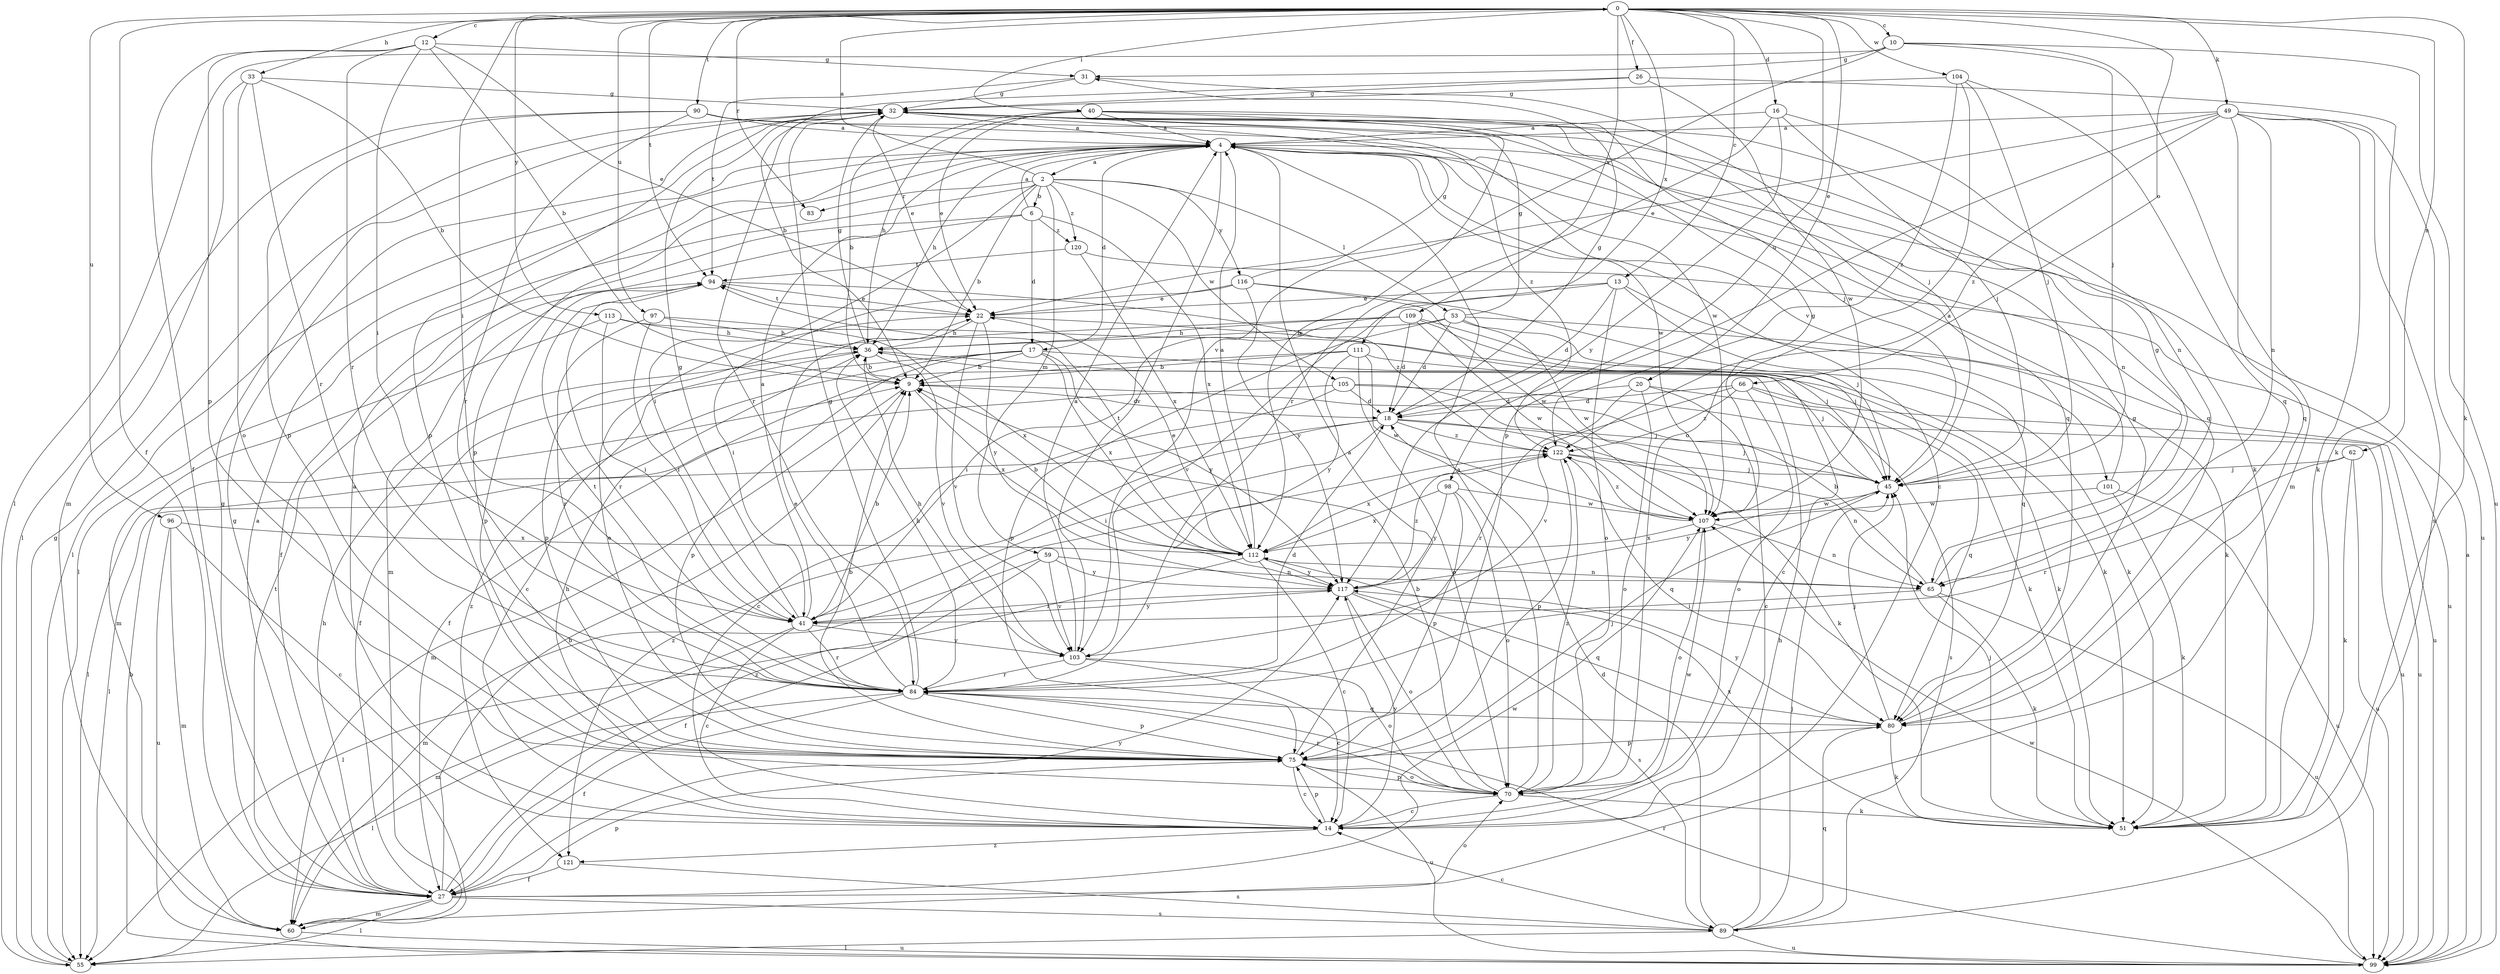 strict digraph  {
0;
2;
4;
6;
9;
10;
12;
13;
14;
16;
17;
18;
20;
22;
26;
27;
31;
32;
33;
36;
40;
41;
45;
49;
51;
53;
55;
59;
60;
62;
65;
66;
70;
75;
80;
83;
84;
89;
90;
94;
96;
97;
98;
99;
101;
103;
104;
105;
107;
109;
111;
112;
113;
116;
117;
120;
121;
122;
0 -> 10  [label=c];
0 -> 12  [label=c];
0 -> 13  [label=c];
0 -> 16  [label=d];
0 -> 20  [label=e];
0 -> 26  [label=f];
0 -> 27  [label=f];
0 -> 33  [label=h];
0 -> 40  [label=i];
0 -> 41  [label=i];
0 -> 49  [label=k];
0 -> 51  [label=k];
0 -> 62  [label=n];
0 -> 66  [label=o];
0 -> 83  [label=r];
0 -> 90  [label=t];
0 -> 94  [label=t];
0 -> 96  [label=u];
0 -> 97  [label=u];
0 -> 98  [label=u];
0 -> 104  [label=w];
0 -> 109  [label=x];
0 -> 111  [label=x];
0 -> 113  [label=y];
2 -> 0  [label=a];
2 -> 6  [label=b];
2 -> 9  [label=b];
2 -> 41  [label=i];
2 -> 53  [label=l];
2 -> 55  [label=l];
2 -> 59  [label=m];
2 -> 83  [label=r];
2 -> 105  [label=w];
2 -> 116  [label=y];
2 -> 120  [label=z];
4 -> 2  [label=a];
4 -> 14  [label=c];
4 -> 17  [label=d];
4 -> 36  [label=h];
4 -> 55  [label=l];
4 -> 65  [label=n];
4 -> 75  [label=p];
4 -> 101  [label=v];
4 -> 103  [label=v];
4 -> 107  [label=w];
6 -> 4  [label=a];
6 -> 17  [label=d];
6 -> 27  [label=f];
6 -> 60  [label=m];
6 -> 112  [label=x];
6 -> 120  [label=z];
9 -> 18  [label=d];
9 -> 60  [label=m];
9 -> 112  [label=x];
10 -> 31  [label=g];
10 -> 45  [label=j];
10 -> 55  [label=l];
10 -> 60  [label=m];
10 -> 99  [label=u];
10 -> 103  [label=v];
12 -> 9  [label=b];
12 -> 22  [label=e];
12 -> 27  [label=f];
12 -> 31  [label=g];
12 -> 41  [label=i];
12 -> 75  [label=p];
12 -> 84  [label=r];
13 -> 18  [label=d];
13 -> 22  [label=e];
13 -> 51  [label=k];
13 -> 70  [label=o];
13 -> 80  [label=q];
13 -> 103  [label=v];
14 -> 4  [label=a];
14 -> 36  [label=h];
14 -> 75  [label=p];
14 -> 107  [label=w];
14 -> 117  [label=y];
14 -> 121  [label=z];
16 -> 4  [label=a];
16 -> 45  [label=j];
16 -> 65  [label=n];
16 -> 84  [label=r];
16 -> 117  [label=y];
17 -> 9  [label=b];
17 -> 27  [label=f];
17 -> 45  [label=j];
17 -> 75  [label=p];
17 -> 112  [label=x];
17 -> 117  [label=y];
17 -> 121  [label=z];
18 -> 31  [label=g];
18 -> 41  [label=i];
18 -> 45  [label=j];
18 -> 51  [label=k];
18 -> 55  [label=l];
18 -> 121  [label=z];
18 -> 122  [label=z];
20 -> 14  [label=c];
20 -> 18  [label=d];
20 -> 70  [label=o];
20 -> 84  [label=r];
20 -> 89  [label=s];
22 -> 36  [label=h];
22 -> 45  [label=j];
22 -> 94  [label=t];
22 -> 103  [label=v];
22 -> 117  [label=y];
26 -> 9  [label=b];
26 -> 32  [label=g];
26 -> 51  [label=k];
26 -> 107  [label=w];
27 -> 4  [label=a];
27 -> 9  [label=b];
27 -> 32  [label=g];
27 -> 36  [label=h];
27 -> 55  [label=l];
27 -> 60  [label=m];
27 -> 70  [label=o];
27 -> 75  [label=p];
27 -> 89  [label=s];
27 -> 94  [label=t];
27 -> 107  [label=w];
27 -> 117  [label=y];
27 -> 122  [label=z];
31 -> 32  [label=g];
31 -> 45  [label=j];
31 -> 94  [label=t];
32 -> 4  [label=a];
32 -> 22  [label=e];
32 -> 51  [label=k];
32 -> 75  [label=p];
32 -> 80  [label=q];
32 -> 84  [label=r];
33 -> 9  [label=b];
33 -> 32  [label=g];
33 -> 60  [label=m];
33 -> 70  [label=o];
33 -> 84  [label=r];
36 -> 9  [label=b];
36 -> 14  [label=c];
36 -> 32  [label=g];
36 -> 51  [label=k];
36 -> 103  [label=v];
40 -> 4  [label=a];
40 -> 9  [label=b];
40 -> 22  [label=e];
40 -> 36  [label=h];
40 -> 45  [label=j];
40 -> 80  [label=q];
40 -> 112  [label=x];
41 -> 4  [label=a];
41 -> 9  [label=b];
41 -> 14  [label=c];
41 -> 32  [label=g];
41 -> 60  [label=m];
41 -> 84  [label=r];
41 -> 103  [label=v];
41 -> 117  [label=y];
45 -> 107  [label=w];
45 -> 117  [label=y];
49 -> 4  [label=a];
49 -> 22  [label=e];
49 -> 51  [label=k];
49 -> 65  [label=n];
49 -> 75  [label=p];
49 -> 80  [label=q];
49 -> 89  [label=s];
49 -> 99  [label=u];
49 -> 122  [label=z];
51 -> 45  [label=j];
51 -> 112  [label=x];
53 -> 14  [label=c];
53 -> 18  [label=d];
53 -> 32  [label=g];
53 -> 36  [label=h];
53 -> 75  [label=p];
53 -> 99  [label=u];
53 -> 107  [label=w];
55 -> 32  [label=g];
59 -> 27  [label=f];
59 -> 60  [label=m];
59 -> 65  [label=n];
59 -> 103  [label=v];
59 -> 117  [label=y];
60 -> 32  [label=g];
60 -> 99  [label=u];
62 -> 45  [label=j];
62 -> 51  [label=k];
62 -> 84  [label=r];
62 -> 99  [label=u];
65 -> 9  [label=b];
65 -> 32  [label=g];
65 -> 41  [label=i];
65 -> 51  [label=k];
65 -> 99  [label=u];
66 -> 18  [label=d];
66 -> 70  [label=o];
66 -> 80  [label=q];
66 -> 99  [label=u];
66 -> 103  [label=v];
66 -> 122  [label=z];
70 -> 4  [label=a];
70 -> 9  [label=b];
70 -> 14  [label=c];
70 -> 51  [label=k];
70 -> 75  [label=p];
70 -> 84  [label=r];
70 -> 122  [label=z];
75 -> 4  [label=a];
75 -> 9  [label=b];
75 -> 14  [label=c];
75 -> 22  [label=e];
75 -> 45  [label=j];
75 -> 70  [label=o];
75 -> 99  [label=u];
80 -> 32  [label=g];
80 -> 45  [label=j];
80 -> 51  [label=k];
80 -> 75  [label=p];
80 -> 117  [label=y];
84 -> 18  [label=d];
84 -> 22  [label=e];
84 -> 27  [label=f];
84 -> 32  [label=g];
84 -> 36  [label=h];
84 -> 55  [label=l];
84 -> 75  [label=p];
84 -> 80  [label=q];
84 -> 94  [label=t];
89 -> 14  [label=c];
89 -> 18  [label=d];
89 -> 36  [label=h];
89 -> 45  [label=j];
89 -> 55  [label=l];
89 -> 80  [label=q];
89 -> 99  [label=u];
90 -> 4  [label=a];
90 -> 55  [label=l];
90 -> 75  [label=p];
90 -> 84  [label=r];
90 -> 107  [label=w];
90 -> 122  [label=z];
94 -> 22  [label=e];
94 -> 75  [label=p];
94 -> 84  [label=r];
94 -> 122  [label=z];
96 -> 14  [label=c];
96 -> 60  [label=m];
96 -> 99  [label=u];
96 -> 112  [label=x];
97 -> 36  [label=h];
97 -> 41  [label=i];
97 -> 84  [label=r];
97 -> 112  [label=x];
98 -> 70  [label=o];
98 -> 75  [label=p];
98 -> 107  [label=w];
98 -> 112  [label=x];
98 -> 117  [label=y];
99 -> 4  [label=a];
99 -> 9  [label=b];
99 -> 84  [label=r];
99 -> 107  [label=w];
101 -> 4  [label=a];
101 -> 51  [label=k];
101 -> 99  [label=u];
101 -> 107  [label=w];
103 -> 4  [label=a];
103 -> 14  [label=c];
103 -> 36  [label=h];
103 -> 70  [label=o];
103 -> 84  [label=r];
104 -> 32  [label=g];
104 -> 45  [label=j];
104 -> 70  [label=o];
104 -> 80  [label=q];
104 -> 122  [label=z];
105 -> 14  [label=c];
105 -> 18  [label=d];
105 -> 45  [label=j];
105 -> 55  [label=l];
105 -> 99  [label=u];
107 -> 32  [label=g];
107 -> 65  [label=n];
107 -> 70  [label=o];
107 -> 112  [label=x];
107 -> 122  [label=z];
109 -> 18  [label=d];
109 -> 36  [label=h];
109 -> 41  [label=i];
109 -> 45  [label=j];
109 -> 51  [label=k];
109 -> 75  [label=p];
109 -> 107  [label=w];
111 -> 9  [label=b];
111 -> 27  [label=f];
111 -> 51  [label=k];
111 -> 70  [label=o];
111 -> 107  [label=w];
111 -> 117  [label=y];
112 -> 4  [label=a];
112 -> 9  [label=b];
112 -> 14  [label=c];
112 -> 22  [label=e];
112 -> 55  [label=l];
112 -> 65  [label=n];
112 -> 94  [label=t];
112 -> 117  [label=y];
113 -> 36  [label=h];
113 -> 41  [label=i];
113 -> 51  [label=k];
113 -> 60  [label=m];
116 -> 22  [label=e];
116 -> 32  [label=g];
116 -> 41  [label=i];
116 -> 45  [label=j];
116 -> 107  [label=w];
116 -> 117  [label=y];
117 -> 41  [label=i];
117 -> 70  [label=o];
117 -> 80  [label=q];
117 -> 89  [label=s];
117 -> 122  [label=z];
120 -> 94  [label=t];
120 -> 99  [label=u];
120 -> 112  [label=x];
121 -> 27  [label=f];
121 -> 89  [label=s];
122 -> 45  [label=j];
122 -> 65  [label=n];
122 -> 75  [label=p];
122 -> 80  [label=q];
122 -> 112  [label=x];
}
